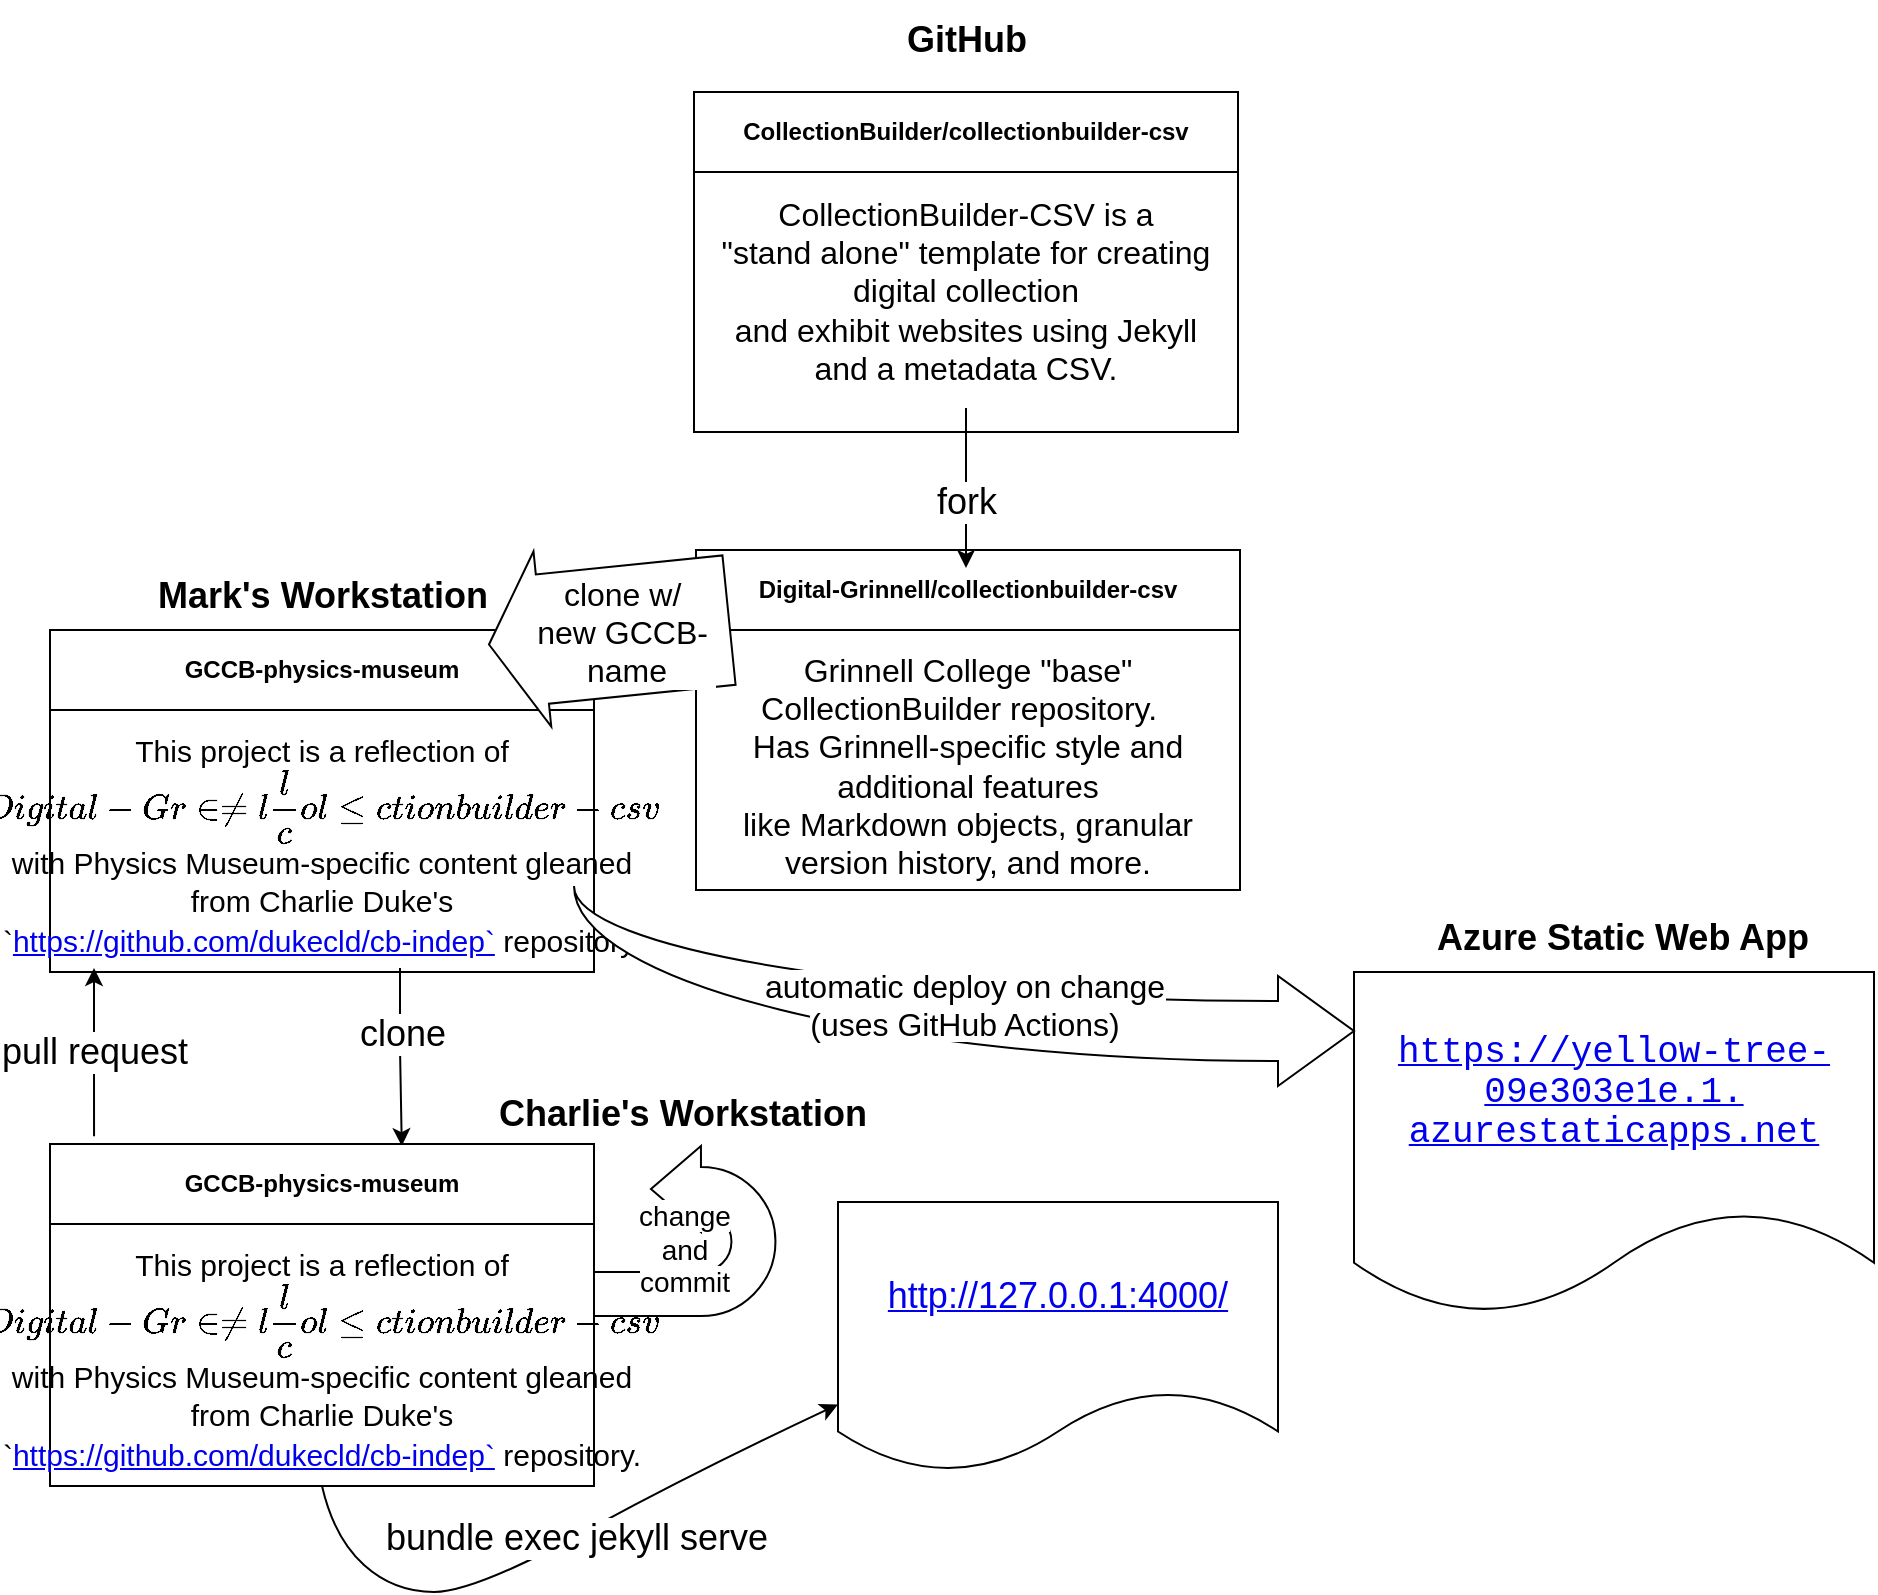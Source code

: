 <mxfile version="28.0.7">
  <diagram name="Page-1" id="xfICfgh5GZFHUXYX1ghy">
    <mxGraphModel dx="1300" dy="550" grid="1" gridSize="10" guides="1" tooltips="1" connect="1" arrows="1" fold="1" page="1" pageScale="1" pageWidth="1100" pageHeight="850" background="#ffffff" math="0" shadow="0">
      <root>
        <mxCell id="0" />
        <mxCell id="1" parent="0" />
        <mxCell id="Tse-7rxfkuOb4b0HgU-C-35" value="&lt;font style=&quot;font-size: 14px;&quot;&gt;&lt;span style=&quot;background-color: light-dark(#ffffff, var(--ge-dark-color, #121212));&quot;&gt;&lt;br&gt;&lt;/span&gt;&lt;/font&gt;&lt;div&gt;&lt;font style=&quot;font-size: 14px;&quot;&gt;&lt;span style=&quot;background-color: light-dark(#ffffff, var(--ge-dark-color, #121212));&quot;&gt;&lt;br&gt;&lt;/span&gt;&lt;/font&gt;&lt;/div&gt;&lt;div&gt;&lt;font style=&quot;font-size: 14px;&quot;&gt;&lt;span style=&quot;background-color: light-dark(#ffffff, var(--ge-dark-color, #121212));&quot;&gt;change&lt;/span&gt;&lt;/font&gt;&lt;/div&gt;&lt;div&gt;&lt;font style=&quot;font-size: 14px;&quot;&gt;&lt;span style=&quot;background-color: light-dark(#ffffff, var(--ge-dark-color, #121212));&quot;&gt;and&lt;/span&gt;&lt;/font&gt;&lt;/div&gt;&lt;font style=&quot;font-size: 14px;&quot;&gt;&lt;span style=&quot;background-color: light-dark(#ffffff, var(--ge-dark-color, #121212));&quot;&gt;commit&lt;br&gt;&lt;br&gt;&lt;/span&gt;&lt;/font&gt;" style="html=1;shadow=0;dashed=0;align=center;verticalAlign=middle;shape=mxgraph.arrows2.uTurnArrow;dy=11;arrowHead=43;dx2=25;flipH=1;" parent="1" vertex="1">
          <mxGeometry x="380" y="597" width="90.73" height="85" as="geometry" />
        </mxCell>
        <mxCell id="Tse-7rxfkuOb4b0HgU-C-12" value="Digital-Grinnell/collectionbuilder-csv" style="swimlane;whiteSpace=wrap;html=1;startSize=40;" parent="1" vertex="1">
          <mxGeometry x="431" y="299" width="272" height="170" as="geometry">
            <mxRectangle x="320" y="30" width="240" height="40" as="alternateBounds" />
          </mxGeometry>
        </mxCell>
        <mxCell id="Tse-7rxfkuOb4b0HgU-C-13" value="Grinnell College &quot;base&quot; CollectionBuilder repository.&amp;nbsp;&amp;nbsp;&lt;br&gt;Has Grinnell-specific style and additional features&lt;br&gt;like Markdown objects, granular version history, and more." style="text;whiteSpace=wrap;html=1;align=center;fontSize=16;" parent="Tse-7rxfkuOb4b0HgU-C-12" vertex="1">
          <mxGeometry x="6" y="44" width="260" height="105" as="geometry" />
        </mxCell>
        <mxCell id="Tse-7rxfkuOb4b0HgU-C-19" value="&lt;font style=&quot;font-size: 18px;&quot;&gt;&lt;b&gt;Mark&#39;s Workstation&lt;/b&gt;&lt;/font&gt;" style="text;html=1;align=center;verticalAlign=middle;resizable=0;points=[];autosize=1;strokeColor=none;fillColor=none;" parent="1" vertex="1">
          <mxGeometry x="149" y="302" width="190" height="40" as="geometry" />
        </mxCell>
        <mxCell id="Tse-7rxfkuOb4b0HgU-C-20" value="GCCB-physics-museum" style="swimlane;whiteSpace=wrap;html=1;startSize=40;" parent="1" vertex="1">
          <mxGeometry x="108" y="339" width="272" height="171" as="geometry">
            <mxRectangle x="320" y="30" width="240" height="40" as="alternateBounds" />
          </mxGeometry>
        </mxCell>
        <mxCell id="Tse-7rxfkuOb4b0HgU-C-21" value="&lt;font style=&quot;font-size: 15px;&quot;&gt;This project is a reflection of&lt;br&gt;`Digital-Grinnell/collectionbuilder-csv`&lt;br&gt; with Physics Museum-specific content gleaned from Charlie Duke&#39;s&lt;br&gt;`&lt;a class=&quot;Link--inTextBlock&quot; href=&quot;https://github.com/dukecld/cb-indep`&quot;&gt;https://github.com/dukecld/cb-indep`&lt;/a&gt; repository. &lt;br&gt;&lt;/font&gt;      " style="text;whiteSpace=wrap;html=1;align=center;fontSize=16;" parent="Tse-7rxfkuOb4b0HgU-C-20" vertex="1">
          <mxGeometry x="6" y="44" width="260" height="105" as="geometry" />
        </mxCell>
        <mxCell id="Tse-7rxfkuOb4b0HgU-C-22" value="" style="shape=flexArrow;endArrow=classic;html=1;rounded=0;width=65;endSize=8.61;endWidth=22;fillColor=default;" parent="1" edge="1">
          <mxGeometry width="50" height="50" relative="1" as="geometry">
            <mxPoint x="448" y="334" as="sourcePoint" />
            <mxPoint x="327" y="346.293" as="targetPoint" />
            <Array as="points" />
          </mxGeometry>
        </mxCell>
        <mxCell id="Tse-7rxfkuOb4b0HgU-C-23" value="&lt;font style=&quot;font-size: 16px;&quot;&gt;clone w/&amp;nbsp;&lt;br&gt;new GCCB-&amp;nbsp;&lt;br&gt;name&lt;/font&gt;" style="edgeLabel;html=1;align=center;verticalAlign=middle;resizable=0;points=[];" parent="Tse-7rxfkuOb4b0HgU-C-22" vertex="1" connectable="0">
          <mxGeometry x="-0.084" y="2" relative="1" as="geometry">
            <mxPoint x="3" y="-2" as="offset" />
          </mxGeometry>
        </mxCell>
        <mxCell id="Tse-7rxfkuOb4b0HgU-C-28" value="&lt;font style=&quot;font-size: 18px;&quot;&gt;&lt;b&gt;Charlie&#39;s Workstation&lt;/b&gt;&lt;/font&gt;" style="text;html=1;align=center;verticalAlign=middle;resizable=0;points=[];autosize=1;strokeColor=none;fillColor=none;" parent="1" vertex="1">
          <mxGeometry x="319" y="561" width="210" height="40" as="geometry" />
        </mxCell>
        <mxCell id="Tse-7rxfkuOb4b0HgU-C-33" value="&lt;font style=&quot;font-size: 18px;&quot;&gt;fork&lt;/font&gt;" style="edgeStyle=orthogonalEdgeStyle;rounded=0;orthogonalLoop=1;jettySize=auto;html=1;" parent="1" edge="1">
          <mxGeometry x="0.25" relative="1" as="geometry">
            <mxPoint x="566" y="228" as="sourcePoint" />
            <mxPoint x="566" y="308" as="targetPoint" />
            <Array as="points">
              <mxPoint x="570.5" y="268" />
              <mxPoint x="570.5" y="268" />
            </Array>
            <mxPoint as="offset" />
          </mxGeometry>
        </mxCell>
        <mxCell id="Tse-7rxfkuOb4b0HgU-C-34" value="&lt;font style=&quot;font-size: 18px;&quot;&gt;clone&lt;/font&gt;" style="edgeStyle=orthogonalEdgeStyle;rounded=0;orthogonalLoop=1;jettySize=auto;html=1;entryX=0.893;entryY=0.006;entryDx=0;entryDy=0;entryPerimeter=0;" parent="1" edge="1">
          <mxGeometry x="-0.281" y="1" relative="1" as="geometry">
            <mxPoint x="283" y="508" as="sourcePoint" />
            <mxPoint x="283.896" y="597.026" as="targetPoint" />
            <Array as="points">
              <mxPoint x="283" y="548" />
              <mxPoint x="284" y="548" />
            </Array>
            <mxPoint as="offset" />
          </mxGeometry>
        </mxCell>
        <mxCell id="Tse-7rxfkuOb4b0HgU-C-36" value="&lt;font style=&quot;font-size: 18px;&quot;&gt;pull request&lt;/font&gt;" style="edgeStyle=orthogonalEdgeStyle;rounded=0;orthogonalLoop=1;jettySize=auto;html=1;exitX=0.081;exitY=-0.023;exitDx=0;exitDy=0;exitPerimeter=0;" parent="1" source="Tse-7rxfkuOb4b0HgU-C-29" edge="1">
          <mxGeometry x="0.001" relative="1" as="geometry">
            <mxPoint x="150" y="508" as="sourcePoint" />
            <mxPoint x="130" y="508" as="targetPoint" />
            <Array as="points">
              <mxPoint x="130" y="548" />
              <mxPoint x="130" y="548" />
            </Array>
            <mxPoint as="offset" />
          </mxGeometry>
        </mxCell>
        <mxCell id="Tse-7rxfkuOb4b0HgU-C-38" value="&lt;div align=&quot;center&quot; style=&quot;font-family: Menlo, Monaco, &amp;quot;Courier New&amp;quot;, monospace; font-weight: normal; font-size: 12px; line-height: 18px; white-space: pre;&quot;&gt;&lt;div&gt;&lt;font style=&quot;font-size: 18px; background-color: light-dark(#ffffff, var(--ge-dark-color, #121212));&quot;&gt;&lt;span style=&quot;color: rgb(212, 212, 212);&quot;&gt;&lt;a href=&quot;https://yellow-tree- 09e303e1e.1. azurestaticapps.net&quot;&gt;https://yellow-tree-&lt;br&gt;09e303e1e.1.&lt;br&gt;azurestaticapps.net&lt;/a&gt;&lt;/span&gt;&lt;/font&gt;&lt;/div&gt;&lt;/div&gt;" style="shape=document;whiteSpace=wrap;html=1;boundedLbl=1;align=center;" parent="1" vertex="1">
          <mxGeometry x="760" y="510" width="260" height="171" as="geometry" />
        </mxCell>
        <mxCell id="Tse-7rxfkuOb4b0HgU-C-39" value="&lt;font style=&quot;font-size: 18px;&quot;&gt;&lt;b&gt;Azure Static Web App&lt;/b&gt;&lt;/font&gt;" style="text;html=1;align=center;verticalAlign=middle;resizable=0;points=[];autosize=1;strokeColor=none;fillColor=none;" parent="1" vertex="1">
          <mxGeometry x="789" y="473" width="210" height="40" as="geometry" />
        </mxCell>
        <mxCell id="Tse-7rxfkuOb4b0HgU-C-47" value="&lt;font style=&quot;font-size: 16px; background-color: light-dark(#ffffff, var(--ge-dark-color, #121212));&quot;&gt;&lt;br&gt;automatic deploy on change&lt;br&gt;(uses GitHub Actions)&lt;/font&gt;" style="html=1;shadow=0;dashed=0;align=center;verticalAlign=middle;shape=mxgraph.arrows2.jumpInArrow;dy=15;dx=38;arrowHead=55;flipV=1;" parent="1" vertex="1">
          <mxGeometry x="370" y="467" width="390" height="100" as="geometry" />
        </mxCell>
        <mxCell id="Tse-7rxfkuOb4b0HgU-C-1" value="CollectionBuilder/collectionbuilder-csv" style="swimlane;whiteSpace=wrap;html=1;startSize=40;" parent="1" vertex="1">
          <mxGeometry x="430" y="70" width="272" height="170" as="geometry">
            <mxRectangle x="320" y="30" width="240" height="40" as="alternateBounds" />
          </mxGeometry>
        </mxCell>
        <mxCell id="Tse-7rxfkuOb4b0HgU-C-6" value="CollectionBuilder-CSV is a&lt;br&gt;&quot;stand alone&quot; template for creating digital collection&lt;br&gt;and exhibit websites using Jekyll&lt;br&gt;and a metadata CSV." style="text;whiteSpace=wrap;html=1;align=center;fontSize=16;" parent="Tse-7rxfkuOb4b0HgU-C-1" vertex="1">
          <mxGeometry x="6" y="45" width="260" height="80" as="geometry" />
        </mxCell>
        <mxCell id="Tse-7rxfkuOb4b0HgU-C-11" value="&lt;font style=&quot;font-size: 18px;&quot;&gt;&lt;b&gt;GitHub&lt;/b&gt;&lt;/font&gt;" style="text;html=1;align=center;verticalAlign=middle;resizable=0;points=[];autosize=1;strokeColor=none;fillColor=none;" parent="1" vertex="1">
          <mxGeometry x="526" y="24" width="80" height="40" as="geometry" />
        </mxCell>
        <mxCell id="MkRkW_FTMVN4ikkAUPbI-1" value="&lt;font style=&quot;font-size: 18px;&quot;&gt;&lt;a href=&quot;http://127.0.0.1:4000/&quot;&gt;http://127.0.0.1:4000/&lt;/a&gt;&lt;/font&gt;" style="shape=document;whiteSpace=wrap;html=1;boundedLbl=1;align=center;" vertex="1" parent="1">
          <mxGeometry x="502" y="625" width="220" height="135" as="geometry" />
        </mxCell>
        <mxCell id="Tse-7rxfkuOb4b0HgU-C-29" value="GCCB-physics-museum" style="swimlane;whiteSpace=wrap;html=1;startSize=40;fillColor=default;" parent="1" vertex="1">
          <mxGeometry x="108" y="596" width="272" height="171" as="geometry">
            <mxRectangle x="320" y="30" width="240" height="40" as="alternateBounds" />
          </mxGeometry>
        </mxCell>
        <mxCell id="Tse-7rxfkuOb4b0HgU-C-30" value="&lt;font style=&quot;font-size: 15px;&quot;&gt;This project is a reflection of&lt;br&gt;`Digital-Grinnell/collectionbuilder-csv`&lt;br&gt; with Physics Museum-specific content gleaned from Charlie Duke&#39;s&lt;br&gt;`&lt;a class=&quot;Link--inTextBlock&quot; href=&quot;https://github.com/dukecld/cb-indep`&quot;&gt;https://github.com/dukecld/cb-indep`&lt;/a&gt; repository. &lt;br&gt;&lt;/font&gt;      " style="text;whiteSpace=wrap;html=1;align=center;fontSize=16;" parent="Tse-7rxfkuOb4b0HgU-C-29" vertex="1">
          <mxGeometry x="6" y="44" width="260" height="105" as="geometry" />
        </mxCell>
        <mxCell id="MkRkW_FTMVN4ikkAUPbI-2" value="" style="curved=1;endArrow=classic;html=1;rounded=0;exitX=0.5;exitY=1;exitDx=0;exitDy=0;entryX=0;entryY=0.75;entryDx=0;entryDy=0;" edge="1" parent="1" source="Tse-7rxfkuOb4b0HgU-C-29" target="MkRkW_FTMVN4ikkAUPbI-1">
          <mxGeometry width="50" height="50" relative="1" as="geometry">
            <mxPoint x="280" y="840" as="sourcePoint" />
            <mxPoint x="330" y="790" as="targetPoint" />
            <Array as="points">
              <mxPoint x="250" y="793" />
              <mxPoint x="280" y="820" />
              <mxPoint x="320" y="820" />
              <mxPoint x="430" y="760" />
            </Array>
          </mxGeometry>
        </mxCell>
        <mxCell id="MkRkW_FTMVN4ikkAUPbI-3" value="&lt;font style=&quot;font-size: 18px;&quot;&gt;bundle exec jekyll serve&lt;/font&gt;" style="edgeLabel;html=1;align=center;verticalAlign=middle;resizable=0;points=[];" vertex="1" connectable="0" parent="MkRkW_FTMVN4ikkAUPbI-2">
          <mxGeometry x="0.061" y="-1" relative="1" as="geometry">
            <mxPoint x="-1" as="offset" />
          </mxGeometry>
        </mxCell>
      </root>
    </mxGraphModel>
  </diagram>
</mxfile>
